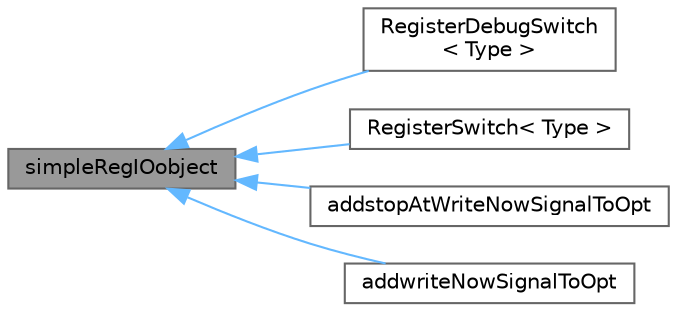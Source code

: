 digraph "simpleRegIOobject"
{
 // LATEX_PDF_SIZE
  bgcolor="transparent";
  edge [fontname=Helvetica,fontsize=10,labelfontname=Helvetica,labelfontsize=10];
  node [fontname=Helvetica,fontsize=10,shape=box,height=0.2,width=0.4];
  rankdir="LR";
  Node1 [id="Node000001",label="simpleRegIOobject",height=0.2,width=0.4,color="gray40", fillcolor="grey60", style="filled", fontcolor="black",tooltip="Abstract base class for registered object with I/O. Used in debug symbol registration."];
  Node1 -> Node2 [id="edge1_Node000001_Node000002",dir="back",color="steelblue1",style="solid",tooltip=" "];
  Node2 [id="Node000002",label="RegisterDebugSwitch\l\< Type \>",height=0.2,width=0.4,color="gray40", fillcolor="white", style="filled",URL="$classFoam_1_1RegisterDebugSwitch.html",tooltip=" "];
  Node1 -> Node3 [id="edge2_Node000001_Node000003",dir="back",color="steelblue1",style="solid",tooltip=" "];
  Node3 [id="Node000003",label="RegisterSwitch\< Type \>",height=0.2,width=0.4,color="gray40", fillcolor="white", style="filled",URL="$classFoam_1_1RegisterSwitch.html",tooltip="Class and registration macros for InfoSwitches and OptimisationSwitches to support reading from syste..."];
  Node1 -> Node4 [id="edge3_Node000001_Node000004",dir="back",color="steelblue1",style="solid",tooltip=" "];
  Node4 [id="Node000004",label="addstopAtWriteNowSignalToOpt",height=0.2,width=0.4,color="gray40", fillcolor="white", style="filled",URL="$classFoam_1_1addstopAtWriteNowSignalToOpt.html",tooltip=" "];
  Node1 -> Node5 [id="edge4_Node000001_Node000005",dir="back",color="steelblue1",style="solid",tooltip=" "];
  Node5 [id="Node000005",label="addwriteNowSignalToOpt",height=0.2,width=0.4,color="gray40", fillcolor="white", style="filled",URL="$classFoam_1_1addwriteNowSignalToOpt.html",tooltip=" "];
}
